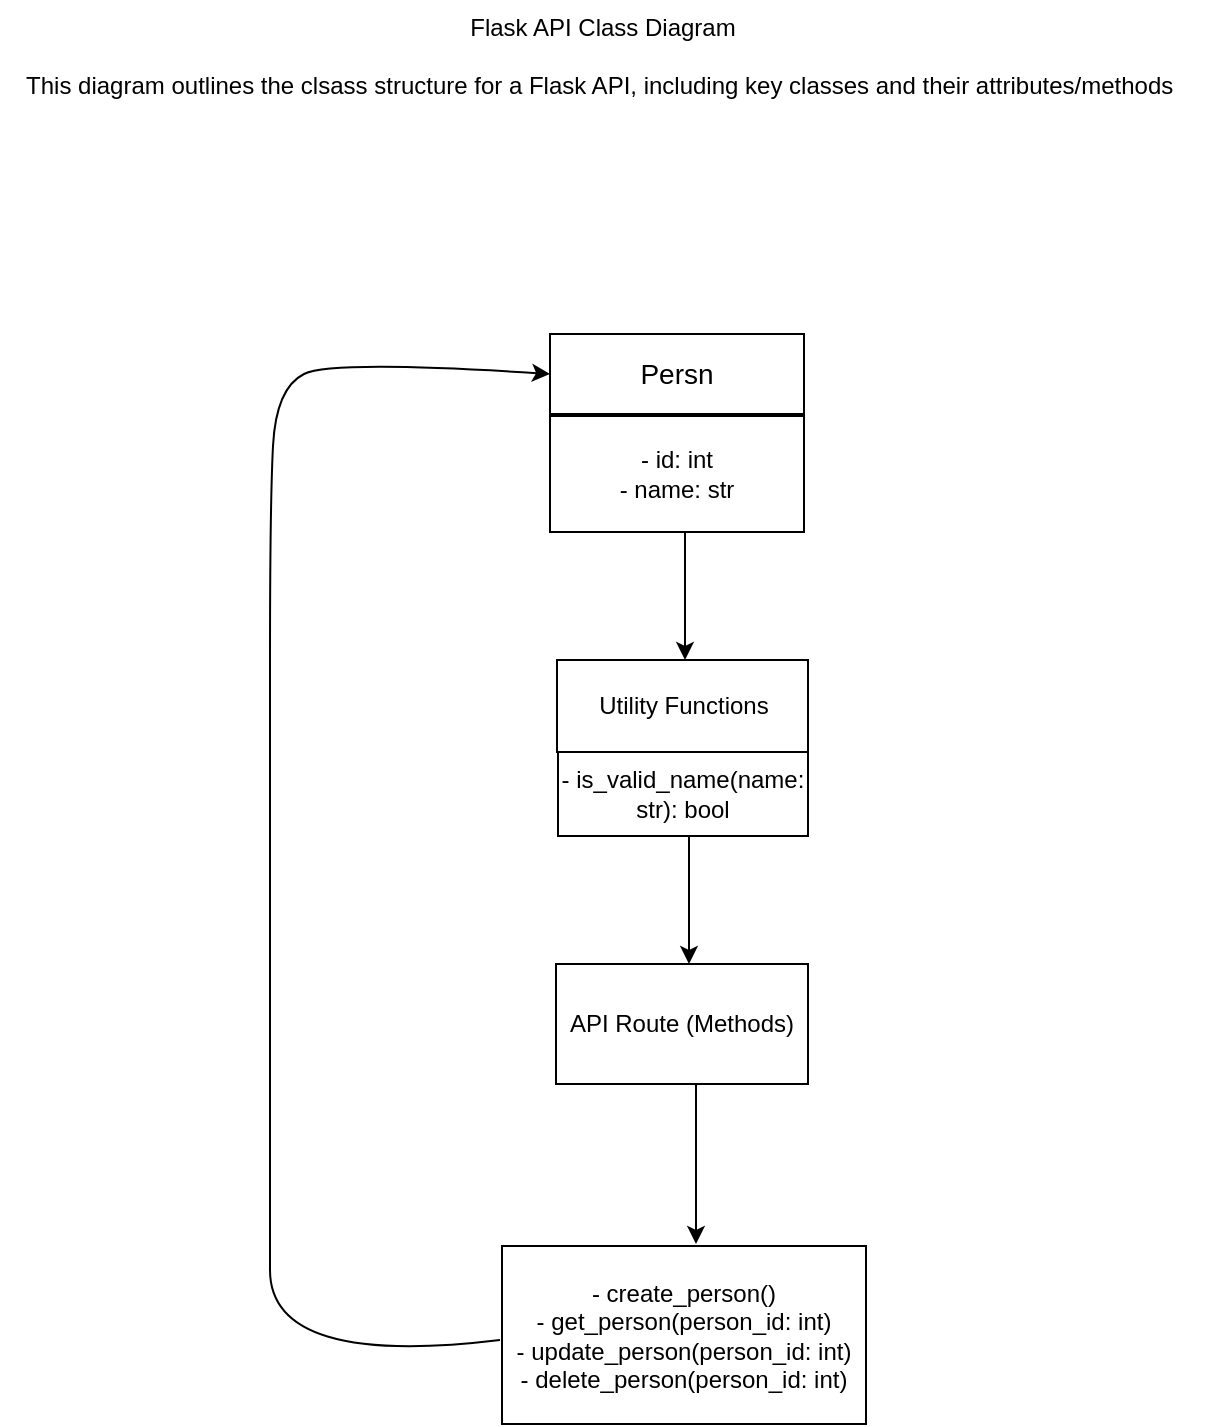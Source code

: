 <mxfile version="21.6.8" type="device">
  <diagram id="C5RBs43oDa-KdzZeNtuy" name="Page-1">
    <mxGraphModel dx="1610" dy="512" grid="1" gridSize="14" guides="1" tooltips="1" connect="1" arrows="1" fold="1" page="1" pageScale="1" pageWidth="827" pageHeight="1169" math="0" shadow="0">
      <root>
        <mxCell id="WIyWlLk6GJQsqaUBKTNV-0" />
        <mxCell id="WIyWlLk6GJQsqaUBKTNV-1" parent="WIyWlLk6GJQsqaUBKTNV-0" />
        <mxCell id="gf8eI8EsZmmdJB4KDOLK-2" value="&lt;font style=&quot;font-size: 14px;&quot;&gt;Persn&lt;/font&gt;" style="rounded=0;whiteSpace=wrap;html=1;strokeColor=#000000;" vertex="1" parent="WIyWlLk6GJQsqaUBKTNV-1">
          <mxGeometry x="141" y="191" width="127" height="40" as="geometry" />
        </mxCell>
        <mxCell id="gf8eI8EsZmmdJB4KDOLK-14" value="" style="edgeStyle=orthogonalEdgeStyle;rounded=0;orthogonalLoop=1;jettySize=auto;html=1;" edge="1" parent="WIyWlLk6GJQsqaUBKTNV-1">
          <mxGeometry relative="1" as="geometry">
            <mxPoint x="208.5" y="290" as="sourcePoint" />
            <mxPoint x="208.5" y="354" as="targetPoint" />
          </mxGeometry>
        </mxCell>
        <mxCell id="gf8eI8EsZmmdJB4KDOLK-10" value="- id: int&lt;br&gt;- name: str" style="rounded=0;whiteSpace=wrap;html=1;" vertex="1" parent="WIyWlLk6GJQsqaUBKTNV-1">
          <mxGeometry x="141" y="232" width="127" height="58" as="geometry" />
        </mxCell>
        <mxCell id="gf8eI8EsZmmdJB4KDOLK-13" value="Utility Functions" style="whiteSpace=wrap;html=1;rounded=0;" vertex="1" parent="WIyWlLk6GJQsqaUBKTNV-1">
          <mxGeometry x="144.5" y="354" width="125.5" height="46" as="geometry" />
        </mxCell>
        <mxCell id="gf8eI8EsZmmdJB4KDOLK-17" value="" style="edgeStyle=orthogonalEdgeStyle;rounded=0;orthogonalLoop=1;jettySize=auto;html=1;" edge="1" parent="WIyWlLk6GJQsqaUBKTNV-1">
          <mxGeometry relative="1" as="geometry">
            <mxPoint x="210.5" y="435" as="sourcePoint" />
            <mxPoint x="210.5" y="506" as="targetPoint" />
          </mxGeometry>
        </mxCell>
        <mxCell id="gf8eI8EsZmmdJB4KDOLK-15" value="- is_valid_name(name: str): bool" style="whiteSpace=wrap;html=1;" vertex="1" parent="WIyWlLk6GJQsqaUBKTNV-1">
          <mxGeometry x="145" y="400" width="125" height="42" as="geometry" />
        </mxCell>
        <mxCell id="gf8eI8EsZmmdJB4KDOLK-20" value="" style="edgeStyle=orthogonalEdgeStyle;rounded=0;orthogonalLoop=1;jettySize=auto;html=1;" edge="1" parent="WIyWlLk6GJQsqaUBKTNV-1">
          <mxGeometry relative="1" as="geometry">
            <mxPoint x="214" y="566" as="sourcePoint" />
            <mxPoint x="214" y="646" as="targetPoint" />
          </mxGeometry>
        </mxCell>
        <mxCell id="gf8eI8EsZmmdJB4KDOLK-16" value="API Route (Methods)" style="whiteSpace=wrap;html=1;" vertex="1" parent="WIyWlLk6GJQsqaUBKTNV-1">
          <mxGeometry x="144" y="506" width="126" height="60" as="geometry" />
        </mxCell>
        <mxCell id="gf8eI8EsZmmdJB4KDOLK-19" value="- create_person()&lt;br&gt;- get_person(person_id: int)&lt;br&gt;- update_person(person_id: int)&lt;br&gt;- delete_person(person_id: int)" style="whiteSpace=wrap;html=1;" vertex="1" parent="WIyWlLk6GJQsqaUBKTNV-1">
          <mxGeometry x="117" y="647" width="182" height="89" as="geometry" />
        </mxCell>
        <mxCell id="gf8eI8EsZmmdJB4KDOLK-21" value="" style="curved=1;endArrow=classic;html=1;rounded=0;entryX=0;entryY=0.5;entryDx=0;entryDy=0;" edge="1" parent="WIyWlLk6GJQsqaUBKTNV-1" target="gf8eI8EsZmmdJB4KDOLK-2">
          <mxGeometry width="50" height="50" relative="1" as="geometry">
            <mxPoint x="116" y="694" as="sourcePoint" />
            <mxPoint x="117" y="213" as="targetPoint" />
            <Array as="points">
              <mxPoint x="1" y="708" />
              <mxPoint x="1" y="610" />
              <mxPoint x="1" y="554" />
              <mxPoint x="1" y="430" />
              <mxPoint x="1" y="276" />
              <mxPoint x="4" y="218" />
              <mxPoint x="32" y="204" />
            </Array>
          </mxGeometry>
        </mxCell>
        <mxCell id="gf8eI8EsZmmdJB4KDOLK-24" value="Flask API Class Diagram&lt;br&gt;&lt;br&gt;This diagram outlines the clsass&amp;nbsp;structure for a Flask API, including key classes and their attributes/methods&amp;nbsp;" style="text;html=1;align=center;verticalAlign=middle;resizable=0;points=[];autosize=1;strokeColor=none;fillColor=none;" vertex="1" parent="WIyWlLk6GJQsqaUBKTNV-1">
          <mxGeometry x="-134" y="24" width="602" height="56" as="geometry" />
        </mxCell>
      </root>
    </mxGraphModel>
  </diagram>
</mxfile>
